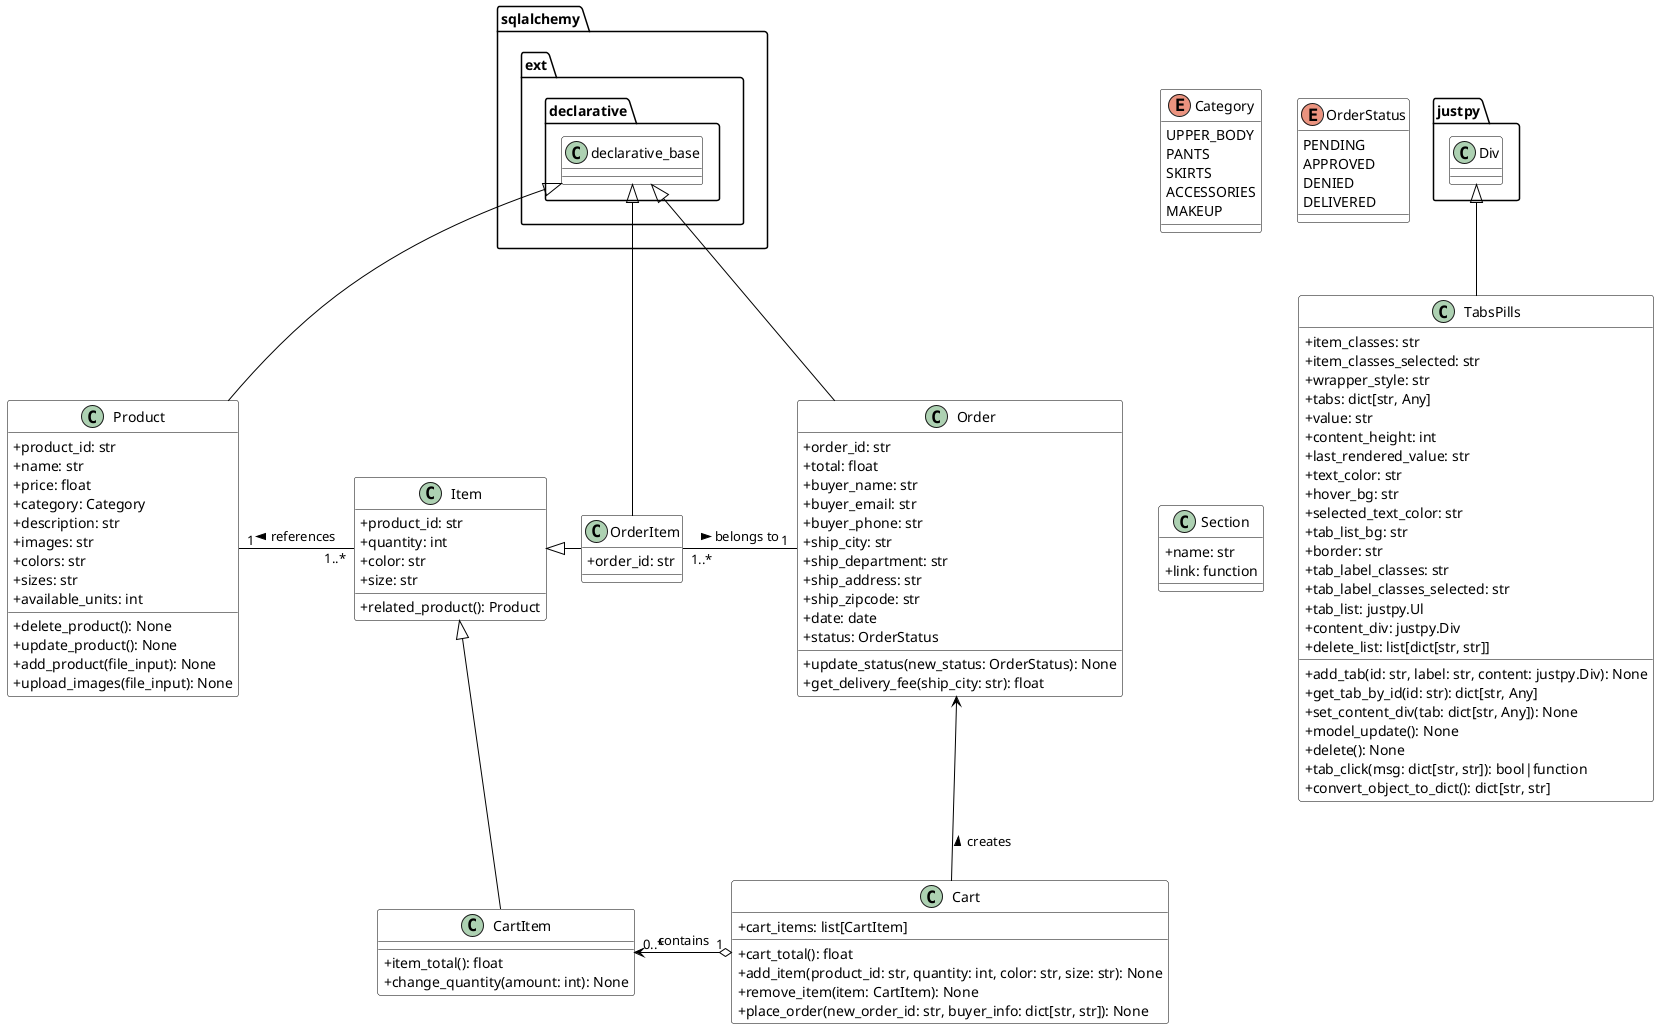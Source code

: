 @startuml class_diagram
'class diagram'
skinparam classAttributeIconSize 0
skinparam shadowing false
skinparam class {
    BackgroundColor #fff
    ArrowColor #000000
    BorderColor #000000
}

class Product extends sqlalchemy.ext.declarative.declarative_base {
    +product_id: str
    +name: str
    +price: float
    +category: Category
    +description: str
    +images: str
    +colors: str
    +sizes: str
    +available_units: int
    +delete_product(): None
    +update_product(): None
    +add_product(file_input): None
    +upload_images(file_input): None
}

class Order extends sqlalchemy.ext.declarative.declarative_base {
    +order_id: str
    +total: float
    +buyer_name: str
    +buyer_email: str
    +buyer_phone: str
    +ship_city: str
    +ship_department: str
    +ship_address: str
    +ship_zipcode: str
    +date: date
    +status: OrderStatus
    +update_status(new_status: OrderStatus): None
    +get_delivery_fee(ship_city: str): float
}

class Cart {
    +cart_items: list[CartItem]
    +cart_total(): float
    +add_item(product_id: str, quantity: int, color: str, size: str): None
    +remove_item(item: CartItem): None
    +place_order(new_order_id: str, buyer_info: dict[str, str]): None
}

class Item {
    +product_id: str
    +quantity: int
    +color: str
    +size: str
    +related_product(): Product
}

class OrderItem extends sqlalchemy.ext.declarative.declarative_base {
    +order_id: str
}

class CartItem {
    +item_total(): float
    +change_quantity(amount: int): None
}

enum Category {
    UPPER_BODY
    PANTS
    SKIRTS
    ACCESSORIES
    MAKEUP
}

enum OrderStatus {
    PENDING
    APPROVED
    DENIED
    DELIVERED
}

class Section {
    +name: str
    +link: function
}

class TabsPills extends justpy.Div {
    +item_classes: str
    +item_classes_selected: str
    +wrapper_style: str
    +tabs: dict[str, Any]
    +value: str
    +content_height: int
    +last_rendered_value: str
    +text_color: str
    +hover_bg: str
    +selected_text_color: str
    +tab_list_bg: str
    +border: str
    +tab_label_classes: str
    +tab_label_classes_selected: str
    +tab_list: justpy.Ul
    +content_div: justpy.Div
    +delete_list: list[dict[str, str]]
    +add_tab(id: str, label: str, content: justpy.Div): None
    +get_tab_by_id(id: str): dict[str, Any]
    +set_content_div(tab: dict[str, Any]): None
    +model_update(): None
    +delete(): None
    +tab_click(msg: dict[str, str]): bool|function
    +convert_object_to_dict(): dict[str, str]
}

CartItem -u-|> Item
OrderItem --l--|> Item
Item "1..*" -l-- "1" Product: references >
Cart -u-> Order: creates >
Cart "1" o-l-> "0..*" CartItem: contains
OrderItem "1..*" -r- "1" Order: > belongs to
@enduml

